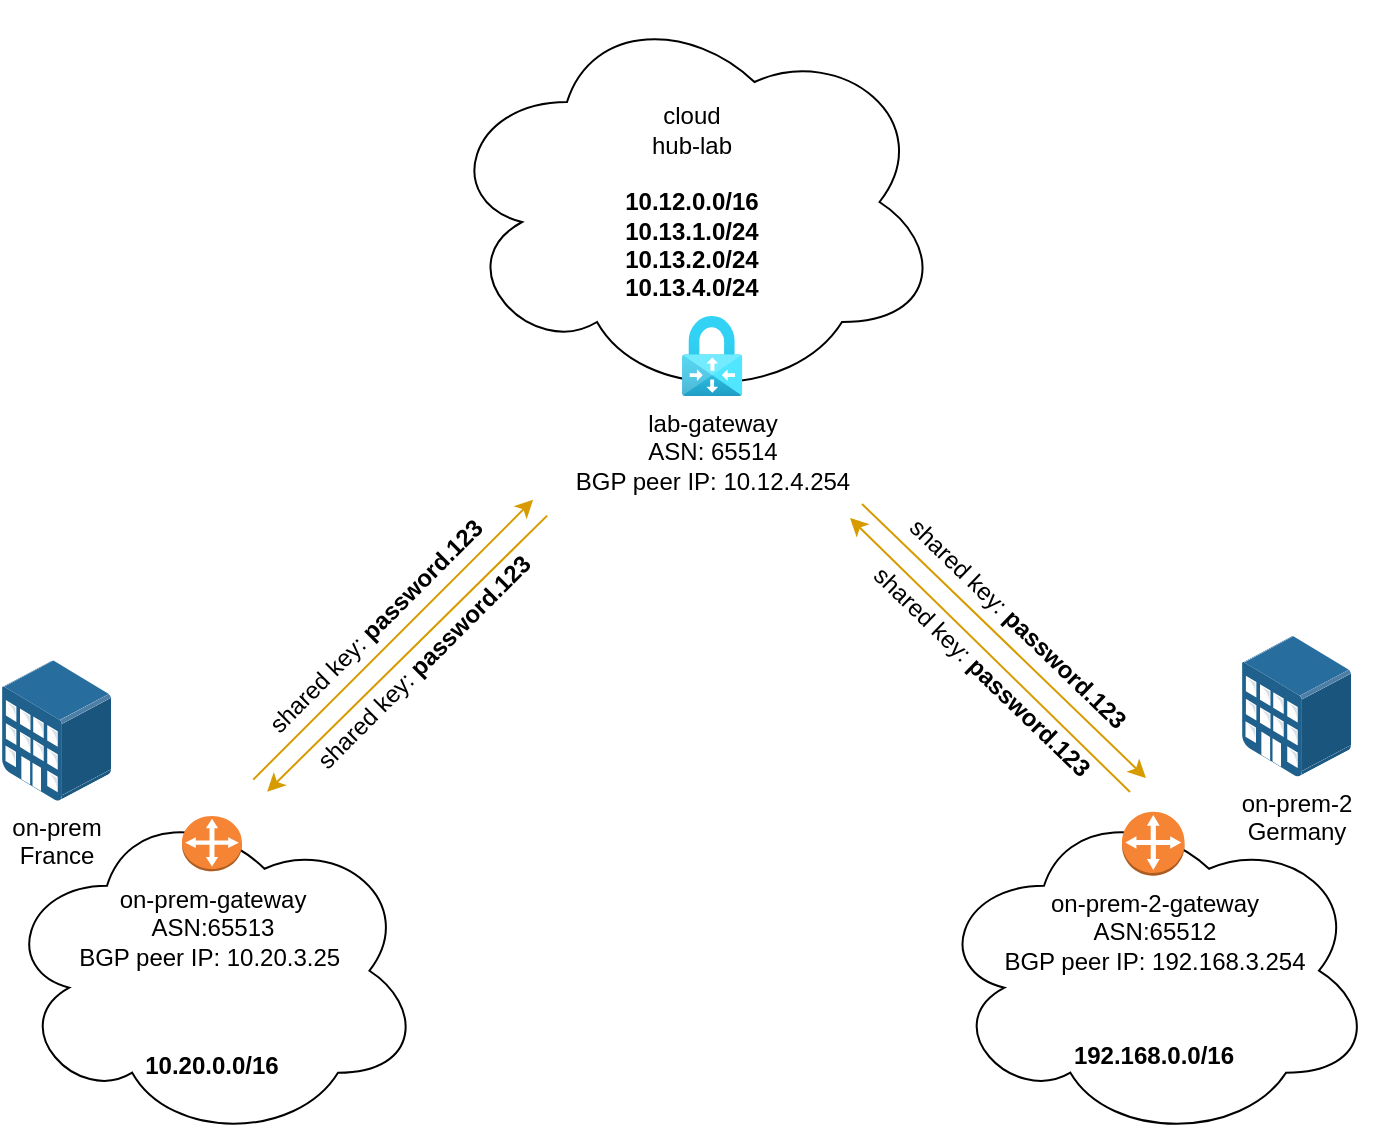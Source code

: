 <mxfile version="16.5.1" type="device"><diagram id="R_ytAS3hLApxpSD59jno" name="Page-1"><mxGraphModel dx="1102" dy="1025" grid="1" gridSize="10" guides="1" tooltips="1" connect="1" arrows="1" fold="1" page="1" pageScale="1" pageWidth="827" pageHeight="1169" math="0" shadow="0"><root><mxCell id="0"/><mxCell id="1" parent="0"/><mxCell id="GBAF5J52873tWaMxlDqc-1" value="cloud&lt;br&gt;hub-lab&lt;br&gt;&lt;br&gt;&lt;b&gt;10.12.0.0/16&lt;br&gt;10.13.1.0/24&lt;br&gt;10.13.2.0/24&lt;br&gt;10.13.4.0/24&lt;/b&gt;" style="ellipse;shape=cloud;whiteSpace=wrap;html=1;" parent="1" vertex="1"><mxGeometry x="300" y="223" width="250" height="200" as="geometry"/></mxCell><mxCell id="GBAF5J52873tWaMxlDqc-4" value="10.20.0.0/16" style="ellipse;shape=cloud;whiteSpace=wrap;html=1;verticalAlign=bottom;spacingBottom=28;fontStyle=1" parent="1" vertex="1"><mxGeometry x="80" y="622.36" width="210" height="170" as="geometry"/></mxCell><mxCell id="GBAF5J52873tWaMxlDqc-5" value="&lt;b&gt;192.168.0.0/16&lt;/b&gt;" style="ellipse;shape=cloud;whiteSpace=wrap;html=1;verticalAlign=bottom;spacingBottom=33;" parent="1" vertex="1"><mxGeometry x="546" y="622.36" width="220" height="170" as="geometry"/></mxCell><mxCell id="GBAF5J52873tWaMxlDqc-2" value="on-prem&lt;br&gt;France" style="points=[];aspect=fixed;html=1;align=center;shadow=0;dashed=0;image;image=img/lib/allied_telesis/buildings/Medium_Business_Building.svg;" parent="1" vertex="1"><mxGeometry x="80" y="552.16" width="54.6" height="70.2" as="geometry"/></mxCell><mxCell id="GBAF5J52873tWaMxlDqc-3" value="on-prem-2&lt;br&gt;Germany" style="points=[];aspect=fixed;html=1;align=center;shadow=0;dashed=0;image;image=img/lib/allied_telesis/buildings/Medium_Business_Building.svg;" parent="1" vertex="1"><mxGeometry x="700" y="540" width="54.6" height="70.2" as="geometry"/></mxCell><mxCell id="GBAF5J52873tWaMxlDqc-6" value="on-prem-gateway&lt;br&gt;ASN:65513&lt;br&gt;BGP peer IP: 10.20.3.25&amp;nbsp;" style="outlineConnect=0;dashed=0;verticalLabelPosition=bottom;verticalAlign=top;align=center;html=1;shape=mxgraph.aws3.customer_gateway;fillColor=#F58534;gradientColor=none;" parent="1" vertex="1"><mxGeometry x="170" y="630" width="30" height="27.64" as="geometry"/></mxCell><mxCell id="GBAF5J52873tWaMxlDqc-7" value="lab-gateway&lt;br&gt;ASN: 65514&lt;br&gt;BGP peer IP: 10.12.4.254" style="aspect=fixed;html=1;points=[];align=center;image;fontSize=12;image=img/lib/azure2/networking/Virtual_Network_Gateways.svg;" parent="1" vertex="1"><mxGeometry x="420" y="380" width="30.14" height="40" as="geometry"/></mxCell><mxCell id="GBAF5J52873tWaMxlDqc-9" value="on-prem-2-gateway&lt;br&gt;ASN:65512&lt;br&gt;BGP peer IP: 192.168.3.254" style="outlineConnect=0;dashed=0;verticalLabelPosition=bottom;verticalAlign=top;align=center;html=1;shape=mxgraph.aws3.customer_gateway;fillColor=#F58534;gradientColor=none;" parent="1" vertex="1"><mxGeometry x="640" y="627.82" width="31.3" height="32" as="geometry"/></mxCell><mxCell id="GBAF5J52873tWaMxlDqc-19" value="" style="group;rotation=89;" parent="1" vertex="1" connectable="0"><mxGeometry x="500.005" y="470.005" width="158.35" height="152.35" as="geometry"/></mxCell><mxCell id="GBAF5J52873tWaMxlDqc-15" value="" style="endArrow=classic;html=1;rounded=0;fillColor=#ffe6cc;strokeColor=#d79b00;labelBorderColor=none;" parent="GBAF5J52873tWaMxlDqc-19" edge="1"><mxGeometry width="50" height="50" relative="1" as="geometry"><mxPoint x="10" y="4" as="sourcePoint"/><mxPoint x="152" y="141" as="targetPoint"/></mxGeometry></mxCell><mxCell id="GBAF5J52873tWaMxlDqc-16" value="shared key: &lt;b&gt;password.123&lt;/b&gt;" style="text;html=1;strokeColor=none;fillColor=none;align=center;verticalAlign=middle;whiteSpace=wrap;rounded=0;rotation=44;" parent="GBAF5J52873tWaMxlDqc-19" vertex="1"><mxGeometry x="8" y="49" width="160" height="30" as="geometry"/></mxCell><mxCell id="GBAF5J52873tWaMxlDqc-17" value="" style="endArrow=classic;html=1;rounded=0;fillColor=#ffe6cc;strokeColor=#d79b00;labelBorderColor=none;" parent="GBAF5J52873tWaMxlDqc-19" edge="1"><mxGeometry width="50" height="50" relative="1" as="geometry"><mxPoint x="144" y="148" as="sourcePoint"/><mxPoint x="4" y="11" as="targetPoint"/></mxGeometry></mxCell><mxCell id="GBAF5J52873tWaMxlDqc-18" value="shared key: &lt;b&gt;password.123&lt;/b&gt;" style="text;html=1;strokeColor=none;fillColor=none;align=center;verticalAlign=middle;whiteSpace=wrap;rounded=0;rotation=44;" parent="GBAF5J52873tWaMxlDqc-19" vertex="1"><mxGeometry x="-10" y="73" width="160" height="30" as="geometry"/></mxCell><mxCell id="GBAF5J52873tWaMxlDqc-20" value="" style="group" parent="1" vertex="1" connectable="0"><mxGeometry x="200.005" y="467.645" width="158.35" height="152.35" as="geometry"/></mxCell><mxCell id="GBAF5J52873tWaMxlDqc-10" value="" style="endArrow=classic;html=1;rounded=0;fillColor=#ffe6cc;strokeColor=#d79b00;labelBorderColor=none;" parent="GBAF5J52873tWaMxlDqc-20" edge="1"><mxGeometry width="50" height="50" relative="1" as="geometry"><mxPoint x="5.575" y="144.175" as="sourcePoint"/><mxPoint x="145.575" y="4.175" as="targetPoint"/></mxGeometry></mxCell><mxCell id="GBAF5J52873tWaMxlDqc-11" value="shared key: &lt;b&gt;password.123&lt;/b&gt;" style="text;html=1;strokeColor=none;fillColor=none;align=center;verticalAlign=middle;whiteSpace=wrap;rounded=0;rotation=-45;" parent="GBAF5J52873tWaMxlDqc-20" vertex="1"><mxGeometry x="-12.825" y="52.175" width="160" height="30" as="geometry"/></mxCell><mxCell id="GBAF5J52873tWaMxlDqc-13" value="" style="endArrow=classic;html=1;rounded=0;fillColor=#ffe6cc;strokeColor=#d79b00;labelBorderColor=none;" parent="GBAF5J52873tWaMxlDqc-20" edge="1"><mxGeometry width="50" height="50" relative="1" as="geometry"><mxPoint x="152.575" y="12.175" as="sourcePoint"/><mxPoint x="12.575" y="150.175" as="targetPoint"/></mxGeometry></mxCell><mxCell id="GBAF5J52873tWaMxlDqc-14" value="shared key: &lt;b&gt;password.123&lt;/b&gt;" style="text;html=1;strokeColor=none;fillColor=none;align=center;verticalAlign=middle;whiteSpace=wrap;rounded=0;rotation=-45;" parent="GBAF5J52873tWaMxlDqc-20" vertex="1"><mxGeometry x="11.175" y="70.175" width="160" height="30" as="geometry"/></mxCell></root></mxGraphModel></diagram></mxfile>